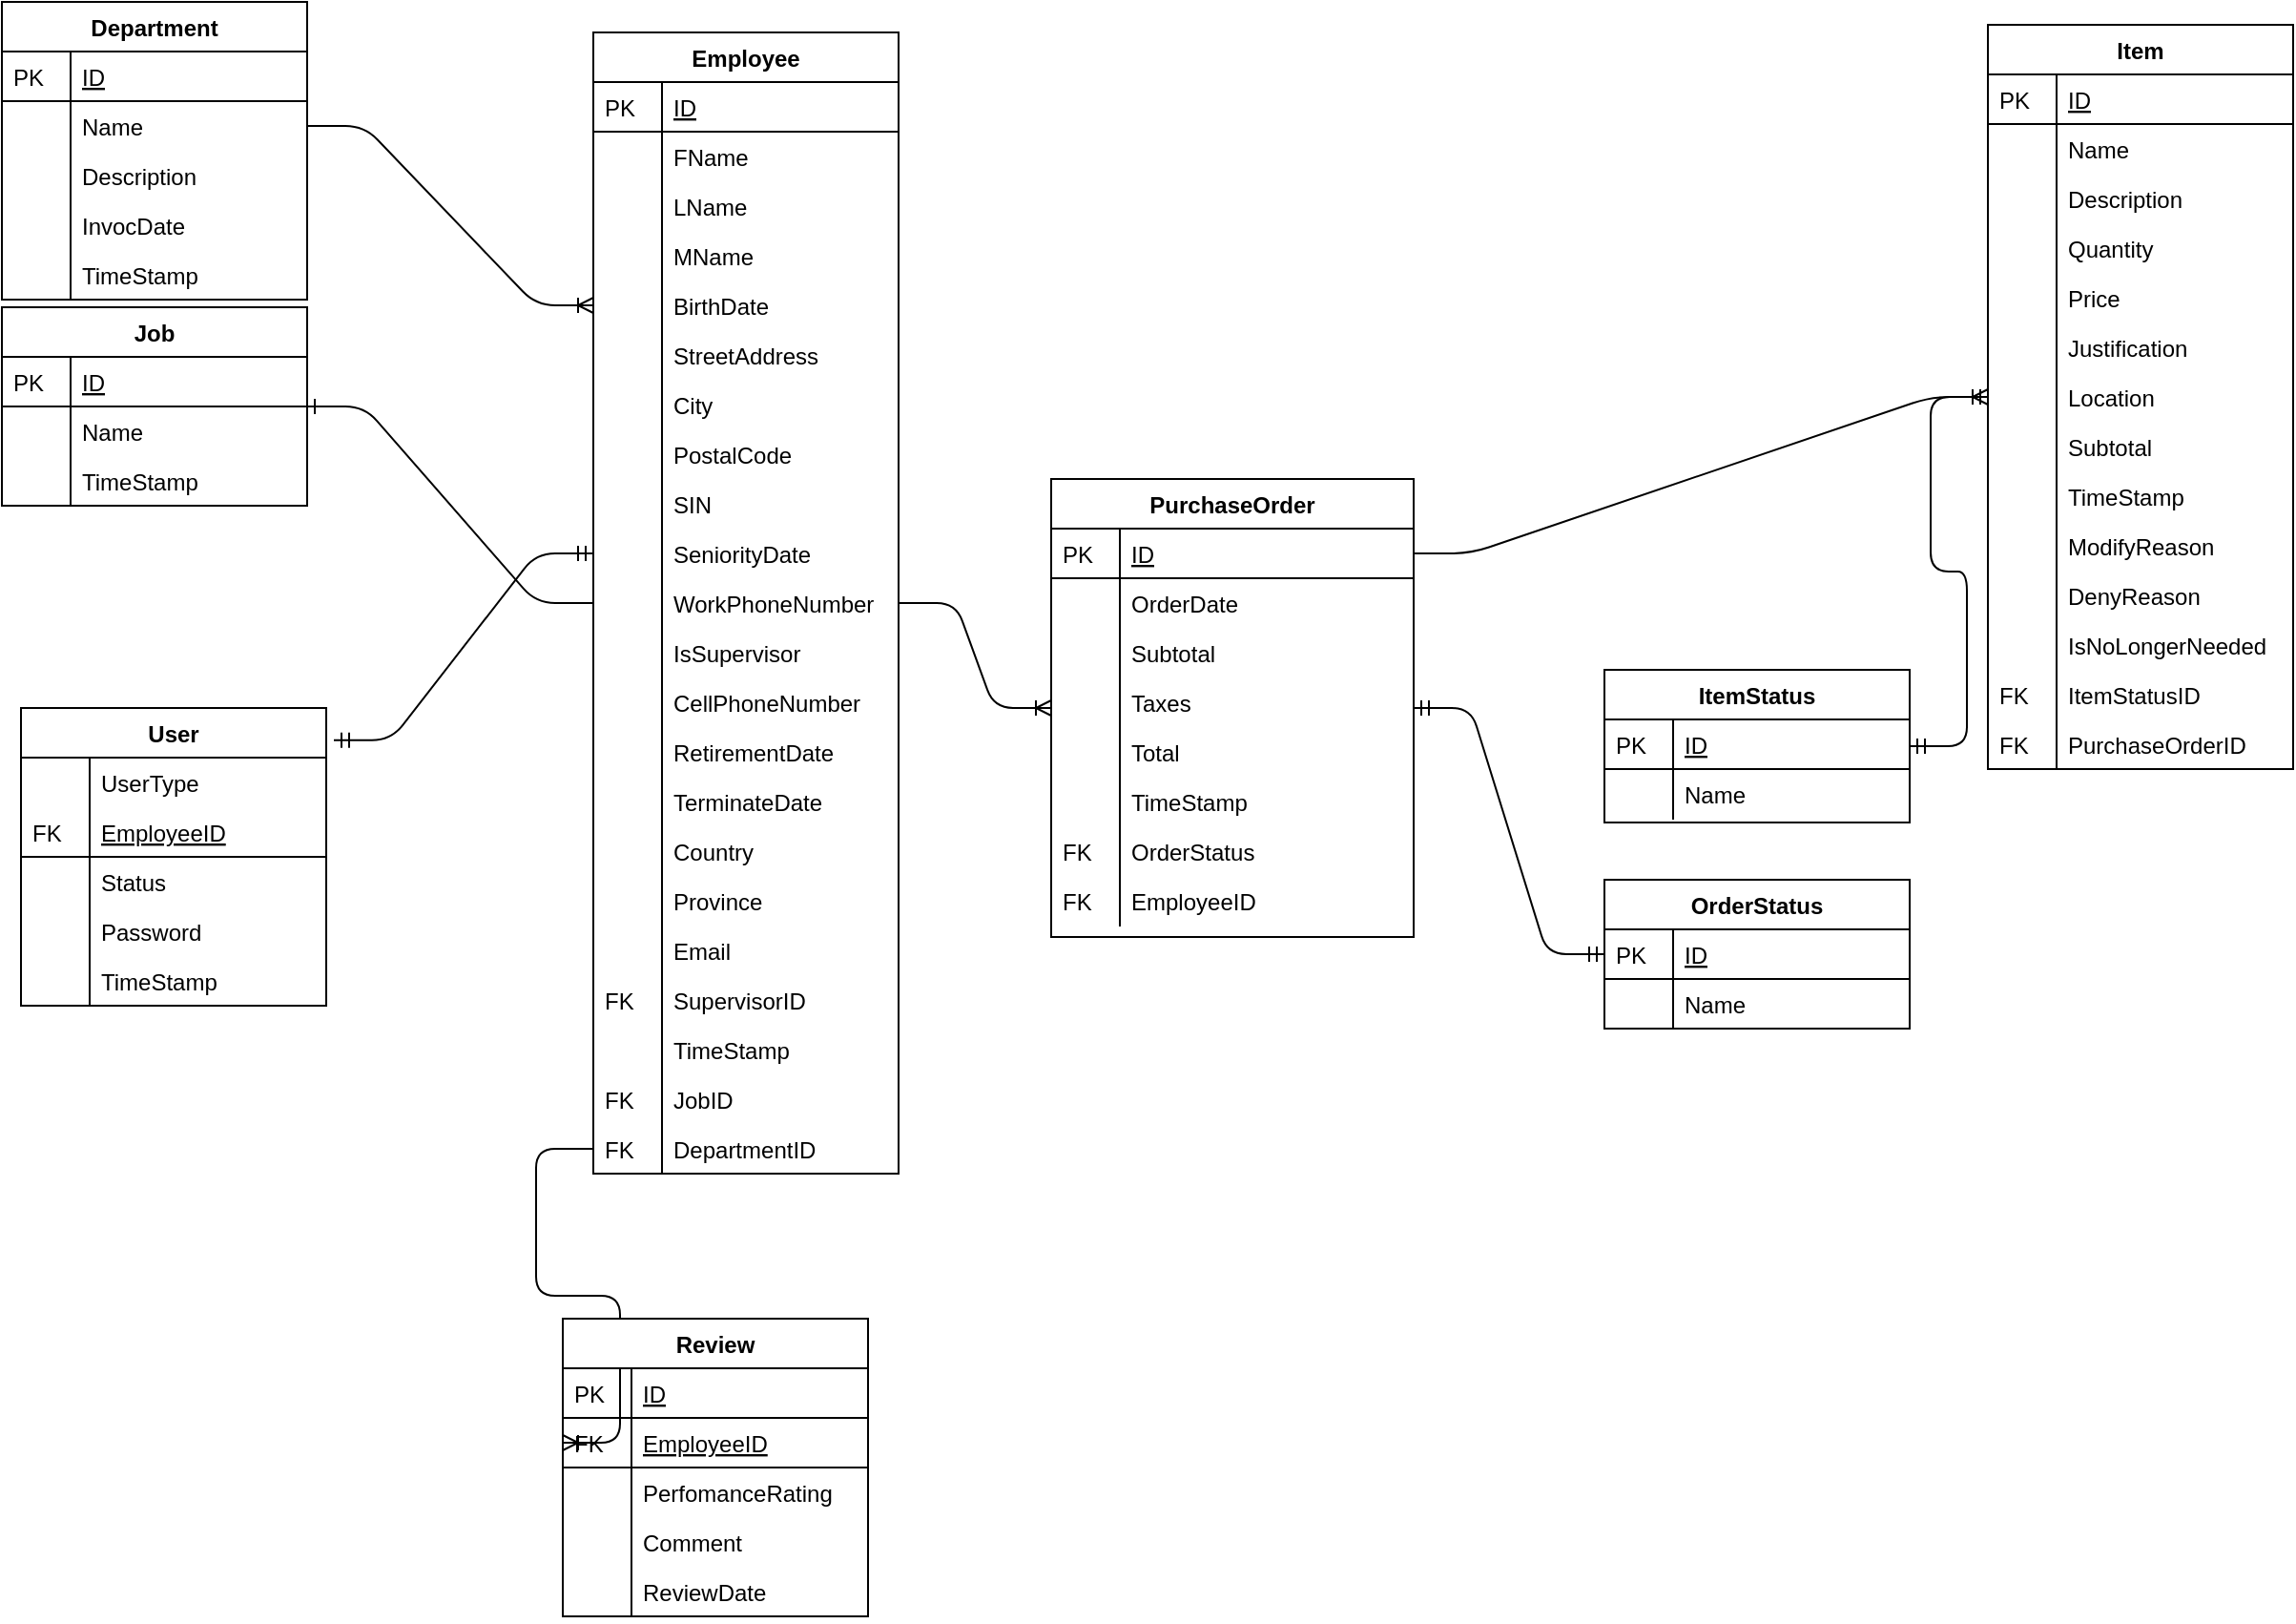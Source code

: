 <mxfile version="13.1.0" type="device"><diagram id="C5RBs43oDa-KdzZeNtuy" name="Page-1"><mxGraphModel dx="1209" dy="759" grid="1" gridSize="10" guides="1" tooltips="1" connect="1" arrows="1" fold="1" page="1" pageScale="1" pageWidth="827" pageHeight="1169" math="0" shadow="0"><root><mxCell id="WIyWlLk6GJQsqaUBKTNV-0"/><mxCell id="WIyWlLk6GJQsqaUBKTNV-1" parent="WIyWlLk6GJQsqaUBKTNV-0"/><mxCell id="Gl-trujTlCYPWBUD3qD5-70" value="ItemStatus" style="swimlane;fontStyle=1;childLayout=stackLayout;horizontal=1;startSize=26;horizontalStack=0;resizeParent=1;resizeLast=0;collapsible=1;marginBottom=0;rounded=0;shadow=0;strokeWidth=1;" parent="WIyWlLk6GJQsqaUBKTNV-1" vertex="1"><mxGeometry x="880" y="350" width="160" height="80" as="geometry"><mxRectangle x="20" y="80" width="160" height="26" as="alternateBounds"/></mxGeometry></mxCell><mxCell id="Gl-trujTlCYPWBUD3qD5-71" value="ID" style="shape=partialRectangle;top=0;left=0;right=0;bottom=1;align=left;verticalAlign=top;fillColor=none;spacingLeft=40;spacingRight=4;overflow=hidden;rotatable=0;points=[[0,0.5],[1,0.5]];portConstraint=eastwest;dropTarget=0;rounded=0;shadow=0;strokeWidth=1;fontStyle=4" parent="Gl-trujTlCYPWBUD3qD5-70" vertex="1"><mxGeometry y="26" width="160" height="26" as="geometry"/></mxCell><mxCell id="Gl-trujTlCYPWBUD3qD5-72" value="PK" style="shape=partialRectangle;top=0;left=0;bottom=0;fillColor=none;align=left;verticalAlign=top;spacingLeft=4;spacingRight=4;overflow=hidden;rotatable=0;points=[];portConstraint=eastwest;part=1;" parent="Gl-trujTlCYPWBUD3qD5-71" vertex="1" connectable="0"><mxGeometry width="36" height="26" as="geometry"/></mxCell><mxCell id="Gl-trujTlCYPWBUD3qD5-73" value="Name" style="shape=partialRectangle;top=0;left=0;right=0;bottom=0;align=left;verticalAlign=top;fillColor=none;spacingLeft=40;spacingRight=4;overflow=hidden;rotatable=0;points=[[0,0.5],[1,0.5]];portConstraint=eastwest;dropTarget=0;rounded=0;shadow=0;strokeWidth=1;" parent="Gl-trujTlCYPWBUD3qD5-70" vertex="1"><mxGeometry y="52" width="160" height="26" as="geometry"/></mxCell><mxCell id="Gl-trujTlCYPWBUD3qD5-74" value="" style="shape=partialRectangle;top=0;left=0;bottom=0;fillColor=none;align=left;verticalAlign=top;spacingLeft=4;spacingRight=4;overflow=hidden;rotatable=0;points=[];portConstraint=eastwest;part=1;" parent="Gl-trujTlCYPWBUD3qD5-73" vertex="1" connectable="0"><mxGeometry width="36" height="26" as="geometry"/></mxCell><mxCell id="Gl-trujTlCYPWBUD3qD5-75" value="OrderStatus" style="swimlane;fontStyle=1;childLayout=stackLayout;horizontal=1;startSize=26;horizontalStack=0;resizeParent=1;resizeLast=0;collapsible=1;marginBottom=0;rounded=0;shadow=0;strokeWidth=1;" parent="WIyWlLk6GJQsqaUBKTNV-1" vertex="1"><mxGeometry x="880" y="460" width="160" height="78" as="geometry"><mxRectangle x="20" y="80" width="160" height="26" as="alternateBounds"/></mxGeometry></mxCell><mxCell id="Gl-trujTlCYPWBUD3qD5-76" value="ID" style="shape=partialRectangle;top=0;left=0;right=0;bottom=1;align=left;verticalAlign=top;fillColor=none;spacingLeft=40;spacingRight=4;overflow=hidden;rotatable=0;points=[[0,0.5],[1,0.5]];portConstraint=eastwest;dropTarget=0;rounded=0;shadow=0;strokeWidth=1;fontStyle=4" parent="Gl-trujTlCYPWBUD3qD5-75" vertex="1"><mxGeometry y="26" width="160" height="26" as="geometry"/></mxCell><mxCell id="Gl-trujTlCYPWBUD3qD5-77" value="PK" style="shape=partialRectangle;top=0;left=0;bottom=0;fillColor=none;align=left;verticalAlign=top;spacingLeft=4;spacingRight=4;overflow=hidden;rotatable=0;points=[];portConstraint=eastwest;part=1;" parent="Gl-trujTlCYPWBUD3qD5-76" vertex="1" connectable="0"><mxGeometry width="36" height="26" as="geometry"/></mxCell><mxCell id="Gl-trujTlCYPWBUD3qD5-78" value="Name" style="shape=partialRectangle;top=0;left=0;right=0;bottom=0;align=left;verticalAlign=top;fillColor=none;spacingLeft=40;spacingRight=4;overflow=hidden;rotatable=0;points=[[0,0.5],[1,0.5]];portConstraint=eastwest;dropTarget=0;rounded=0;shadow=0;strokeWidth=1;" parent="Gl-trujTlCYPWBUD3qD5-75" vertex="1"><mxGeometry y="52" width="160" height="26" as="geometry"/></mxCell><mxCell id="Gl-trujTlCYPWBUD3qD5-79" value="" style="shape=partialRectangle;top=0;left=0;bottom=0;fillColor=none;align=left;verticalAlign=top;spacingLeft=4;spacingRight=4;overflow=hidden;rotatable=0;points=[];portConstraint=eastwest;part=1;" parent="Gl-trujTlCYPWBUD3qD5-78" vertex="1" connectable="0"><mxGeometry width="36" height="26" as="geometry"/></mxCell><mxCell id="Gl-trujTlCYPWBUD3qD5-93" value="" style="edgeStyle=entityRelationEdgeStyle;fontSize=12;html=1;endArrow=ERone;endFill=1;" parent="WIyWlLk6GJQsqaUBKTNV-1" source="zkfFHV4jXpPFQw0GAbJ--51" target="Gl-trujTlCYPWBUD3qD5-0" edge="1"><mxGeometry width="100" height="100" relative="1" as="geometry"><mxPoint x="170" y="290" as="sourcePoint"/><mxPoint x="270" y="190" as="targetPoint"/></mxGeometry></mxCell><mxCell id="Gl-trujTlCYPWBUD3qD5-94" value="" style="edgeStyle=entityRelationEdgeStyle;fontSize=12;html=1;endArrow=ERoneToMany;entryX=0;entryY=0.5;entryDx=0;entryDy=0;" parent="WIyWlLk6GJQsqaUBKTNV-1" source="Gl-trujTlCYPWBUD3qD5-8" target="Gl-trujTlCYPWBUD3qD5-25" edge="1"><mxGeometry width="100" height="100" relative="1" as="geometry"><mxPoint x="200" y="177" as="sourcePoint"/><mxPoint x="341.421" y="77" as="targetPoint"/></mxGeometry></mxCell><mxCell id="Gl-trujTlCYPWBUD3qD5-95" value="" style="edgeStyle=entityRelationEdgeStyle;fontSize=12;html=1;endArrow=ERmandOne;startArrow=ERmandOne;" parent="WIyWlLk6GJQsqaUBKTNV-1" source="Gl-trujTlCYPWBUD3qD5-10" target="Gl-trujTlCYPWBUD3qD5-75" edge="1"><mxGeometry width="100" height="100" relative="1" as="geometry"><mxPoint x="680" y="370" as="sourcePoint"/><mxPoint x="780" y="270" as="targetPoint"/></mxGeometry></mxCell><mxCell id="Gl-trujTlCYPWBUD3qD5-96" value="" style="edgeStyle=entityRelationEdgeStyle;fontSize=12;html=1;endArrow=ERmandOne;startArrow=ERmandOne;" parent="WIyWlLk6GJQsqaUBKTNV-1" source="Gl-trujTlCYPWBUD3qD5-15" target="Gl-trujTlCYPWBUD3qD5-70" edge="1"><mxGeometry width="100" height="100" relative="1" as="geometry"><mxPoint x="740" y="180" as="sourcePoint"/><mxPoint x="840" y="274" as="targetPoint"/></mxGeometry></mxCell><mxCell id="Gl-trujTlCYPWBUD3qD5-97" value="" style="edgeStyle=entityRelationEdgeStyle;fontSize=12;html=1;endArrow=ERoneToMany;exitX=1;exitY=0.5;exitDx=0;exitDy=0;" parent="WIyWlLk6GJQsqaUBKTNV-1" source="Gl-trujTlCYPWBUD3qD5-11" target="Gl-trujTlCYPWBUD3qD5-15" edge="1"><mxGeometry width="100" height="100" relative="1" as="geometry"><mxPoint x="680" y="370" as="sourcePoint"/><mxPoint x="780" y="270" as="targetPoint"/></mxGeometry></mxCell><mxCell id="Gl-trujTlCYPWBUD3qD5-10" value="PurchaseOrder" style="swimlane;fontStyle=1;childLayout=stackLayout;horizontal=1;startSize=26;horizontalStack=0;resizeParent=1;resizeLast=0;collapsible=1;marginBottom=0;rounded=0;shadow=0;strokeWidth=1;" parent="WIyWlLk6GJQsqaUBKTNV-1" vertex="1"><mxGeometry x="590" y="250" width="190" height="240" as="geometry"><mxRectangle x="20" y="80" width="160" height="26" as="alternateBounds"/></mxGeometry></mxCell><mxCell id="Gl-trujTlCYPWBUD3qD5-11" value="ID" style="shape=partialRectangle;top=0;left=0;right=0;bottom=1;align=left;verticalAlign=top;fillColor=none;spacingLeft=40;spacingRight=4;overflow=hidden;rotatable=0;points=[[0,0.5],[1,0.5]];portConstraint=eastwest;dropTarget=0;rounded=0;shadow=0;strokeWidth=1;fontStyle=4" parent="Gl-trujTlCYPWBUD3qD5-10" vertex="1"><mxGeometry y="26" width="190" height="26" as="geometry"/></mxCell><mxCell id="Gl-trujTlCYPWBUD3qD5-12" value="PK" style="shape=partialRectangle;top=0;left=0;bottom=0;fillColor=none;align=left;verticalAlign=top;spacingLeft=4;spacingRight=4;overflow=hidden;rotatable=0;points=[];portConstraint=eastwest;part=1;" parent="Gl-trujTlCYPWBUD3qD5-11" vertex="1" connectable="0"><mxGeometry width="36" height="26" as="geometry"/></mxCell><mxCell id="Gl-trujTlCYPWBUD3qD5-13" value="OrderDate" style="shape=partialRectangle;top=0;left=0;right=0;bottom=0;align=left;verticalAlign=top;fillColor=none;spacingLeft=40;spacingRight=4;overflow=hidden;rotatable=0;points=[[0,0.5],[1,0.5]];portConstraint=eastwest;dropTarget=0;rounded=0;shadow=0;strokeWidth=1;" parent="Gl-trujTlCYPWBUD3qD5-10" vertex="1"><mxGeometry y="52" width="190" height="26" as="geometry"/></mxCell><mxCell id="Gl-trujTlCYPWBUD3qD5-14" value="" style="shape=partialRectangle;top=0;left=0;bottom=0;fillColor=none;align=left;verticalAlign=top;spacingLeft=4;spacingRight=4;overflow=hidden;rotatable=0;points=[];portConstraint=eastwest;part=1;" parent="Gl-trujTlCYPWBUD3qD5-13" vertex="1" connectable="0"><mxGeometry width="36" height="26" as="geometry"/></mxCell><mxCell id="Gl-trujTlCYPWBUD3qD5-84" value="Subtotal" style="shape=partialRectangle;top=0;left=0;right=0;bottom=0;align=left;verticalAlign=top;fillColor=none;spacingLeft=40;spacingRight=4;overflow=hidden;rotatable=0;points=[[0,0.5],[1,0.5]];portConstraint=eastwest;dropTarget=0;rounded=0;shadow=0;strokeWidth=1;" parent="Gl-trujTlCYPWBUD3qD5-10" vertex="1"><mxGeometry y="78" width="190" height="26" as="geometry"/></mxCell><mxCell id="Gl-trujTlCYPWBUD3qD5-85" value="" style="shape=partialRectangle;top=0;left=0;bottom=0;fillColor=none;align=left;verticalAlign=top;spacingLeft=4;spacingRight=4;overflow=hidden;rotatable=0;points=[];portConstraint=eastwest;part=1;" parent="Gl-trujTlCYPWBUD3qD5-84" vertex="1" connectable="0"><mxGeometry width="36" height="26" as="geometry"/></mxCell><mxCell id="Gl-trujTlCYPWBUD3qD5-86" value="Taxes" style="shape=partialRectangle;top=0;left=0;right=0;bottom=0;align=left;verticalAlign=top;fillColor=none;spacingLeft=40;spacingRight=4;overflow=hidden;rotatable=0;points=[[0,0.5],[1,0.5]];portConstraint=eastwest;dropTarget=0;rounded=0;shadow=0;strokeWidth=1;" parent="Gl-trujTlCYPWBUD3qD5-10" vertex="1"><mxGeometry y="104" width="190" height="26" as="geometry"/></mxCell><mxCell id="Gl-trujTlCYPWBUD3qD5-87" value="" style="shape=partialRectangle;top=0;left=0;bottom=0;fillColor=none;align=left;verticalAlign=top;spacingLeft=4;spacingRight=4;overflow=hidden;rotatable=0;points=[];portConstraint=eastwest;part=1;" parent="Gl-trujTlCYPWBUD3qD5-86" vertex="1" connectable="0"><mxGeometry width="36" height="26" as="geometry"/></mxCell><mxCell id="Gl-trujTlCYPWBUD3qD5-88" value="Total" style="shape=partialRectangle;top=0;left=0;right=0;bottom=0;align=left;verticalAlign=top;fillColor=none;spacingLeft=40;spacingRight=4;overflow=hidden;rotatable=0;points=[[0,0.5],[1,0.5]];portConstraint=eastwest;dropTarget=0;rounded=0;shadow=0;strokeWidth=1;" parent="Gl-trujTlCYPWBUD3qD5-10" vertex="1"><mxGeometry y="130" width="190" height="26" as="geometry"/></mxCell><mxCell id="Gl-trujTlCYPWBUD3qD5-89" value="" style="shape=partialRectangle;top=0;left=0;bottom=0;fillColor=none;align=left;verticalAlign=top;spacingLeft=4;spacingRight=4;overflow=hidden;rotatable=0;points=[];portConstraint=eastwest;part=1;" parent="Gl-trujTlCYPWBUD3qD5-88" vertex="1" connectable="0"><mxGeometry width="36" height="26" as="geometry"/></mxCell><mxCell id="E5X8WwoaXB253tPV0UPE-10" value="TimeStamp" style="shape=partialRectangle;top=0;left=0;right=0;bottom=0;align=left;verticalAlign=top;fillColor=none;spacingLeft=40;spacingRight=4;overflow=hidden;rotatable=0;points=[[0,0.5],[1,0.5]];portConstraint=eastwest;dropTarget=0;rounded=0;shadow=0;strokeWidth=1;" parent="Gl-trujTlCYPWBUD3qD5-10" vertex="1"><mxGeometry y="156" width="190" height="26" as="geometry"/></mxCell><mxCell id="E5X8WwoaXB253tPV0UPE-11" value="" style="shape=partialRectangle;top=0;left=0;bottom=0;fillColor=none;align=left;verticalAlign=top;spacingLeft=4;spacingRight=4;overflow=hidden;rotatable=0;points=[];portConstraint=eastwest;part=1;" parent="E5X8WwoaXB253tPV0UPE-10" vertex="1" connectable="0"><mxGeometry width="36" height="26" as="geometry"/></mxCell><mxCell id="Gl-trujTlCYPWBUD3qD5-82" value="OrderStatus" style="shape=partialRectangle;top=0;left=0;right=0;bottom=0;align=left;verticalAlign=top;fillColor=none;spacingLeft=40;spacingRight=4;overflow=hidden;rotatable=0;points=[[0,0.5],[1,0.5]];portConstraint=eastwest;dropTarget=0;rounded=0;shadow=0;strokeWidth=1;" parent="Gl-trujTlCYPWBUD3qD5-10" vertex="1"><mxGeometry y="182" width="190" height="26" as="geometry"/></mxCell><mxCell id="Gl-trujTlCYPWBUD3qD5-83" value="FK" style="shape=partialRectangle;top=0;left=0;bottom=0;fillColor=none;align=left;verticalAlign=top;spacingLeft=4;spacingRight=4;overflow=hidden;rotatable=0;points=[];portConstraint=eastwest;part=1;" parent="Gl-trujTlCYPWBUD3qD5-82" vertex="1" connectable="0"><mxGeometry width="36" height="26" as="geometry"/></mxCell><mxCell id="E5X8WwoaXB253tPV0UPE-19" value="EmployeeID" style="shape=partialRectangle;top=0;left=0;right=0;bottom=0;align=left;verticalAlign=top;fillColor=none;spacingLeft=40;spacingRight=4;overflow=hidden;rotatable=0;points=[[0,0.5],[1,0.5]];portConstraint=eastwest;dropTarget=0;rounded=0;shadow=0;strokeWidth=1;" parent="Gl-trujTlCYPWBUD3qD5-10" vertex="1"><mxGeometry y="208" width="190" height="26" as="geometry"/></mxCell><mxCell id="E5X8WwoaXB253tPV0UPE-20" value="FK" style="shape=partialRectangle;top=0;left=0;bottom=0;fillColor=none;align=left;verticalAlign=top;spacingLeft=4;spacingRight=4;overflow=hidden;rotatable=0;points=[];portConstraint=eastwest;part=1;" parent="E5X8WwoaXB253tPV0UPE-19" vertex="1" connectable="0"><mxGeometry width="36" height="26" as="geometry"/></mxCell><mxCell id="Gl-trujTlCYPWBUD3qD5-100" value="User" style="swimlane;fontStyle=1;childLayout=stackLayout;horizontal=1;startSize=26;horizontalStack=0;resizeParent=1;resizeLast=0;collapsible=1;marginBottom=0;rounded=0;shadow=0;strokeWidth=1;" parent="WIyWlLk6GJQsqaUBKTNV-1" vertex="1"><mxGeometry x="50" y="370" width="160" height="156" as="geometry"><mxRectangle x="20" y="80" width="160" height="26" as="alternateBounds"/></mxGeometry></mxCell><mxCell id="Gl-trujTlCYPWBUD3qD5-103" value="UserType" style="shape=partialRectangle;top=0;left=0;right=0;bottom=0;align=left;verticalAlign=top;fillColor=none;spacingLeft=40;spacingRight=4;overflow=hidden;rotatable=0;points=[[0,0.5],[1,0.5]];portConstraint=eastwest;dropTarget=0;rounded=0;shadow=0;strokeWidth=1;" parent="Gl-trujTlCYPWBUD3qD5-100" vertex="1"><mxGeometry y="26" width="160" height="26" as="geometry"/></mxCell><mxCell id="Gl-trujTlCYPWBUD3qD5-104" value="" style="shape=partialRectangle;top=0;left=0;bottom=0;fillColor=none;align=left;verticalAlign=top;spacingLeft=4;spacingRight=4;overflow=hidden;rotatable=0;points=[];portConstraint=eastwest;part=1;" parent="Gl-trujTlCYPWBUD3qD5-103" vertex="1" connectable="0"><mxGeometry width="36" height="26" as="geometry"/></mxCell><mxCell id="Gl-trujTlCYPWBUD3qD5-101" value="EmployeeID" style="shape=partialRectangle;top=0;left=0;right=0;bottom=1;align=left;verticalAlign=top;fillColor=none;spacingLeft=40;spacingRight=4;overflow=hidden;rotatable=0;points=[[0,0.5],[1,0.5]];portConstraint=eastwest;dropTarget=0;rounded=0;shadow=0;strokeWidth=1;fontStyle=4" parent="Gl-trujTlCYPWBUD3qD5-100" vertex="1"><mxGeometry y="52" width="160" height="26" as="geometry"/></mxCell><mxCell id="Gl-trujTlCYPWBUD3qD5-102" value="FK" style="shape=partialRectangle;top=0;left=0;bottom=0;fillColor=none;align=left;verticalAlign=top;spacingLeft=4;spacingRight=4;overflow=hidden;rotatable=0;points=[];portConstraint=eastwest;part=1;" parent="Gl-trujTlCYPWBUD3qD5-101" vertex="1" connectable="0"><mxGeometry width="36" height="26" as="geometry"/></mxCell><mxCell id="Gl-trujTlCYPWBUD3qD5-105" value="Status" style="shape=partialRectangle;top=0;left=0;right=0;bottom=0;align=left;verticalAlign=top;fillColor=none;spacingLeft=40;spacingRight=4;overflow=hidden;rotatable=0;points=[[0,0.5],[1,0.5]];portConstraint=eastwest;dropTarget=0;rounded=0;shadow=0;strokeWidth=1;" parent="Gl-trujTlCYPWBUD3qD5-100" vertex="1"><mxGeometry y="78" width="160" height="26" as="geometry"/></mxCell><mxCell id="Gl-trujTlCYPWBUD3qD5-106" value="" style="shape=partialRectangle;top=0;left=0;bottom=0;fillColor=none;align=left;verticalAlign=top;spacingLeft=4;spacingRight=4;overflow=hidden;rotatable=0;points=[];portConstraint=eastwest;part=1;" parent="Gl-trujTlCYPWBUD3qD5-105" vertex="1" connectable="0"><mxGeometry width="36" height="26" as="geometry"/></mxCell><mxCell id="Gl-trujTlCYPWBUD3qD5-107" value="Password" style="shape=partialRectangle;top=0;left=0;right=0;bottom=0;align=left;verticalAlign=top;fillColor=none;spacingLeft=40;spacingRight=4;overflow=hidden;rotatable=0;points=[[0,0.5],[1,0.5]];portConstraint=eastwest;dropTarget=0;rounded=0;shadow=0;strokeWidth=1;" parent="Gl-trujTlCYPWBUD3qD5-100" vertex="1"><mxGeometry y="104" width="160" height="26" as="geometry"/></mxCell><mxCell id="Gl-trujTlCYPWBUD3qD5-108" value="" style="shape=partialRectangle;top=0;left=0;bottom=0;fillColor=none;align=left;verticalAlign=top;spacingLeft=4;spacingRight=4;overflow=hidden;rotatable=0;points=[];portConstraint=eastwest;part=1;" parent="Gl-trujTlCYPWBUD3qD5-107" vertex="1" connectable="0"><mxGeometry width="36" height="26" as="geometry"/></mxCell><mxCell id="E5X8WwoaXB253tPV0UPE-4" value="TimeStamp" style="shape=partialRectangle;top=0;left=0;right=0;bottom=0;align=left;verticalAlign=top;fillColor=none;spacingLeft=40;spacingRight=4;overflow=hidden;rotatable=0;points=[[0,0.5],[1,0.5]];portConstraint=eastwest;dropTarget=0;rounded=0;shadow=0;strokeWidth=1;" parent="Gl-trujTlCYPWBUD3qD5-100" vertex="1"><mxGeometry y="130" width="160" height="26" as="geometry"/></mxCell><mxCell id="E5X8WwoaXB253tPV0UPE-5" value="" style="shape=partialRectangle;top=0;left=0;bottom=0;fillColor=none;align=left;verticalAlign=top;spacingLeft=4;spacingRight=4;overflow=hidden;rotatable=0;points=[];portConstraint=eastwest;part=1;" parent="E5X8WwoaXB253tPV0UPE-4" vertex="1" connectable="0"><mxGeometry width="36" height="26" as="geometry"/></mxCell><mxCell id="Gl-trujTlCYPWBUD3qD5-119" value="" style="edgeStyle=entityRelationEdgeStyle;fontSize=12;html=1;endArrow=ERmandOne;startArrow=ERmandOne;exitX=1.025;exitY=0.108;exitDx=0;exitDy=0;entryX=0;entryY=0.5;entryDx=0;entryDy=0;exitPerimeter=0;" parent="WIyWlLk6GJQsqaUBKTNV-1" source="Gl-trujTlCYPWBUD3qD5-100" target="Gl-trujTlCYPWBUD3qD5-35" edge="1"><mxGeometry width="100" height="100" relative="1" as="geometry"><mxPoint x="410" y="370" as="sourcePoint"/><mxPoint x="510" y="270" as="targetPoint"/></mxGeometry></mxCell><mxCell id="Gl-trujTlCYPWBUD3qD5-5" value="Department" style="swimlane;fontStyle=1;childLayout=stackLayout;horizontal=1;startSize=26;horizontalStack=0;resizeParent=1;resizeLast=0;collapsible=1;marginBottom=0;rounded=0;shadow=0;strokeWidth=1;" parent="WIyWlLk6GJQsqaUBKTNV-1" vertex="1"><mxGeometry x="40" width="160" height="156" as="geometry"><mxRectangle x="20" y="80" width="160" height="26" as="alternateBounds"/></mxGeometry></mxCell><mxCell id="Gl-trujTlCYPWBUD3qD5-6" value="ID" style="shape=partialRectangle;top=0;left=0;right=0;bottom=1;align=left;verticalAlign=top;fillColor=none;spacingLeft=40;spacingRight=4;overflow=hidden;rotatable=0;points=[[0,0.5],[1,0.5]];portConstraint=eastwest;dropTarget=0;rounded=0;shadow=0;strokeWidth=1;fontStyle=4" parent="Gl-trujTlCYPWBUD3qD5-5" vertex="1"><mxGeometry y="26" width="160" height="26" as="geometry"/></mxCell><mxCell id="Gl-trujTlCYPWBUD3qD5-7" value="PK" style="shape=partialRectangle;top=0;left=0;bottom=0;fillColor=none;align=left;verticalAlign=top;spacingLeft=4;spacingRight=4;overflow=hidden;rotatable=0;points=[];portConstraint=eastwest;part=1;" parent="Gl-trujTlCYPWBUD3qD5-6" vertex="1" connectable="0"><mxGeometry width="36" height="26" as="geometry"/></mxCell><mxCell id="Gl-trujTlCYPWBUD3qD5-8" value="Name" style="shape=partialRectangle;top=0;left=0;right=0;bottom=0;align=left;verticalAlign=top;fillColor=none;spacingLeft=40;spacingRight=4;overflow=hidden;rotatable=0;points=[[0,0.5],[1,0.5]];portConstraint=eastwest;dropTarget=0;rounded=0;shadow=0;strokeWidth=1;" parent="Gl-trujTlCYPWBUD3qD5-5" vertex="1"><mxGeometry y="52" width="160" height="26" as="geometry"/></mxCell><mxCell id="Gl-trujTlCYPWBUD3qD5-9" value="" style="shape=partialRectangle;top=0;left=0;bottom=0;fillColor=none;align=left;verticalAlign=top;spacingLeft=4;spacingRight=4;overflow=hidden;rotatable=0;points=[];portConstraint=eastwest;part=1;" parent="Gl-trujTlCYPWBUD3qD5-8" vertex="1" connectable="0"><mxGeometry width="36" height="26" as="geometry"/></mxCell><mxCell id="Gl-trujTlCYPWBUD3qD5-47" value="Description" style="shape=partialRectangle;top=0;left=0;right=0;bottom=0;align=left;verticalAlign=top;fillColor=none;spacingLeft=40;spacingRight=4;overflow=hidden;rotatable=0;points=[[0,0.5],[1,0.5]];portConstraint=eastwest;dropTarget=0;rounded=0;shadow=0;strokeWidth=1;" parent="Gl-trujTlCYPWBUD3qD5-5" vertex="1"><mxGeometry y="78" width="160" height="26" as="geometry"/></mxCell><mxCell id="Gl-trujTlCYPWBUD3qD5-48" value="" style="shape=partialRectangle;top=0;left=0;bottom=0;fillColor=none;align=left;verticalAlign=top;spacingLeft=4;spacingRight=4;overflow=hidden;rotatable=0;points=[];portConstraint=eastwest;part=1;" parent="Gl-trujTlCYPWBUD3qD5-47" vertex="1" connectable="0"><mxGeometry width="36" height="26" as="geometry"/></mxCell><mxCell id="Gl-trujTlCYPWBUD3qD5-49" value="InvocDate" style="shape=partialRectangle;top=0;left=0;right=0;bottom=0;align=left;verticalAlign=top;fillColor=none;spacingLeft=40;spacingRight=4;overflow=hidden;rotatable=0;points=[[0,0.5],[1,0.5]];portConstraint=eastwest;dropTarget=0;rounded=0;shadow=0;strokeWidth=1;" parent="Gl-trujTlCYPWBUD3qD5-5" vertex="1"><mxGeometry y="104" width="160" height="26" as="geometry"/></mxCell><mxCell id="Gl-trujTlCYPWBUD3qD5-50" value="" style="shape=partialRectangle;top=0;left=0;bottom=0;fillColor=none;align=left;verticalAlign=top;spacingLeft=4;spacingRight=4;overflow=hidden;rotatable=0;points=[];portConstraint=eastwest;part=1;" parent="Gl-trujTlCYPWBUD3qD5-49" vertex="1" connectable="0"><mxGeometry width="36" height="26" as="geometry"/></mxCell><mxCell id="E5X8WwoaXB253tPV0UPE-0" value="TimeStamp" style="shape=partialRectangle;top=0;left=0;right=0;bottom=0;align=left;verticalAlign=top;fillColor=none;spacingLeft=40;spacingRight=4;overflow=hidden;rotatable=0;points=[[0,0.5],[1,0.5]];portConstraint=eastwest;dropTarget=0;rounded=0;shadow=0;strokeWidth=1;" parent="Gl-trujTlCYPWBUD3qD5-5" vertex="1"><mxGeometry y="130" width="160" height="26" as="geometry"/></mxCell><mxCell id="E5X8WwoaXB253tPV0UPE-1" value="" style="shape=partialRectangle;top=0;left=0;bottom=0;fillColor=none;align=left;verticalAlign=top;spacingLeft=4;spacingRight=4;overflow=hidden;rotatable=0;points=[];portConstraint=eastwest;part=1;" parent="E5X8WwoaXB253tPV0UPE-0" vertex="1" connectable="0"><mxGeometry width="36" height="26" as="geometry"/></mxCell><mxCell id="Gl-trujTlCYPWBUD3qD5-0" value="Job" style="swimlane;fontStyle=1;childLayout=stackLayout;horizontal=1;startSize=26;horizontalStack=0;resizeParent=1;resizeLast=0;collapsible=1;marginBottom=0;rounded=0;shadow=0;strokeWidth=1;" parent="WIyWlLk6GJQsqaUBKTNV-1" vertex="1"><mxGeometry x="40" y="160" width="160" height="104" as="geometry"><mxRectangle x="20" y="80" width="160" height="26" as="alternateBounds"/></mxGeometry></mxCell><mxCell id="Gl-trujTlCYPWBUD3qD5-1" value="ID" style="shape=partialRectangle;top=0;left=0;right=0;bottom=1;align=left;verticalAlign=top;fillColor=none;spacingLeft=40;spacingRight=4;overflow=hidden;rotatable=0;points=[[0,0.5],[1,0.5]];portConstraint=eastwest;dropTarget=0;rounded=0;shadow=0;strokeWidth=1;fontStyle=4" parent="Gl-trujTlCYPWBUD3qD5-0" vertex="1"><mxGeometry y="26" width="160" height="26" as="geometry"/></mxCell><mxCell id="Gl-trujTlCYPWBUD3qD5-2" value="PK" style="shape=partialRectangle;top=0;left=0;bottom=0;fillColor=none;align=left;verticalAlign=top;spacingLeft=4;spacingRight=4;overflow=hidden;rotatable=0;points=[];portConstraint=eastwest;part=1;" parent="Gl-trujTlCYPWBUD3qD5-1" vertex="1" connectable="0"><mxGeometry width="36" height="26" as="geometry"/></mxCell><mxCell id="Gl-trujTlCYPWBUD3qD5-3" value="Name" style="shape=partialRectangle;top=0;left=0;right=0;bottom=0;align=left;verticalAlign=top;fillColor=none;spacingLeft=40;spacingRight=4;overflow=hidden;rotatable=0;points=[[0,0.5],[1,0.5]];portConstraint=eastwest;dropTarget=0;rounded=0;shadow=0;strokeWidth=1;" parent="Gl-trujTlCYPWBUD3qD5-0" vertex="1"><mxGeometry y="52" width="160" height="26" as="geometry"/></mxCell><mxCell id="Gl-trujTlCYPWBUD3qD5-4" value="" style="shape=partialRectangle;top=0;left=0;bottom=0;fillColor=none;align=left;verticalAlign=top;spacingLeft=4;spacingRight=4;overflow=hidden;rotatable=0;points=[];portConstraint=eastwest;part=1;" parent="Gl-trujTlCYPWBUD3qD5-3" vertex="1" connectable="0"><mxGeometry width="36" height="26" as="geometry"/></mxCell><mxCell id="E5X8WwoaXB253tPV0UPE-2" value="TimeStamp" style="shape=partialRectangle;top=0;left=0;right=0;bottom=0;align=left;verticalAlign=top;fillColor=none;spacingLeft=40;spacingRight=4;overflow=hidden;rotatable=0;points=[[0,0.5],[1,0.5]];portConstraint=eastwest;dropTarget=0;rounded=0;shadow=0;strokeWidth=1;" parent="Gl-trujTlCYPWBUD3qD5-0" vertex="1"><mxGeometry y="78" width="160" height="26" as="geometry"/></mxCell><mxCell id="E5X8WwoaXB253tPV0UPE-3" value="" style="shape=partialRectangle;top=0;left=0;bottom=0;fillColor=none;align=left;verticalAlign=top;spacingLeft=4;spacingRight=4;overflow=hidden;rotatable=0;points=[];portConstraint=eastwest;part=1;" parent="E5X8WwoaXB253tPV0UPE-2" vertex="1" connectable="0"><mxGeometry width="36" height="26" as="geometry"/></mxCell><mxCell id="E5X8WwoaXB253tPV0UPE-18" value="" style="edgeStyle=entityRelationEdgeStyle;fontSize=12;html=1;endArrow=ERoneToMany;" parent="WIyWlLk6GJQsqaUBKTNV-1" source="zkfFHV4jXpPFQw0GAbJ--51" target="Gl-trujTlCYPWBUD3qD5-10" edge="1"><mxGeometry width="100" height="100" relative="1" as="geometry"><mxPoint x="460" y="450" as="sourcePoint"/><mxPoint x="560" y="350" as="targetPoint"/></mxGeometry></mxCell><mxCell id="HPoZcV2EZ8pIJ9AZ-mpT-17" value="" style="edgeStyle=entityRelationEdgeStyle;fontSize=12;html=1;endArrow=ERoneToMany;entryX=0;entryY=0.5;entryDx=0;entryDy=0;" parent="WIyWlLk6GJQsqaUBKTNV-1" source="Gl-trujTlCYPWBUD3qD5-45" target="HPoZcV2EZ8pIJ9AZ-mpT-15" edge="1"><mxGeometry width="100" height="100" relative="1" as="geometry"><mxPoint x="240" y="490" as="sourcePoint"/><mxPoint x="320" y="573" as="targetPoint"/></mxGeometry></mxCell><mxCell id="zkfFHV4jXpPFQw0GAbJ--51" value="Employee" style="swimlane;fontStyle=1;childLayout=stackLayout;horizontal=1;startSize=26;horizontalStack=0;resizeParent=1;resizeLast=0;collapsible=1;marginBottom=0;rounded=0;shadow=0;strokeWidth=1;" parent="WIyWlLk6GJQsqaUBKTNV-1" vertex="1"><mxGeometry x="350" y="16" width="160" height="598" as="geometry"><mxRectangle x="20" y="80" width="160" height="26" as="alternateBounds"/></mxGeometry></mxCell><mxCell id="zkfFHV4jXpPFQw0GAbJ--52" value="ID" style="shape=partialRectangle;top=0;left=0;right=0;bottom=1;align=left;verticalAlign=top;fillColor=none;spacingLeft=40;spacingRight=4;overflow=hidden;rotatable=0;points=[[0,0.5],[1,0.5]];portConstraint=eastwest;dropTarget=0;rounded=0;shadow=0;strokeWidth=1;fontStyle=4" parent="zkfFHV4jXpPFQw0GAbJ--51" vertex="1"><mxGeometry y="26" width="160" height="26" as="geometry"/></mxCell><mxCell id="zkfFHV4jXpPFQw0GAbJ--53" value="PK" style="shape=partialRectangle;top=0;left=0;bottom=0;fillColor=none;align=left;verticalAlign=top;spacingLeft=4;spacingRight=4;overflow=hidden;rotatable=0;points=[];portConstraint=eastwest;part=1;" parent="zkfFHV4jXpPFQw0GAbJ--52" vertex="1" connectable="0"><mxGeometry width="36" height="26" as="geometry"/></mxCell><mxCell id="zkfFHV4jXpPFQw0GAbJ--54" value="FName" style="shape=partialRectangle;top=0;left=0;right=0;bottom=0;align=left;verticalAlign=top;fillColor=none;spacingLeft=40;spacingRight=4;overflow=hidden;rotatable=0;points=[[0,0.5],[1,0.5]];portConstraint=eastwest;dropTarget=0;rounded=0;shadow=0;strokeWidth=1;" parent="zkfFHV4jXpPFQw0GAbJ--51" vertex="1"><mxGeometry y="52" width="160" height="26" as="geometry"/></mxCell><mxCell id="zkfFHV4jXpPFQw0GAbJ--55" value="" style="shape=partialRectangle;top=0;left=0;bottom=0;fillColor=none;align=left;verticalAlign=top;spacingLeft=4;spacingRight=4;overflow=hidden;rotatable=0;points=[];portConstraint=eastwest;part=1;" parent="zkfFHV4jXpPFQw0GAbJ--54" vertex="1" connectable="0"><mxGeometry width="36" height="26" as="geometry"/></mxCell><mxCell id="Gl-trujTlCYPWBUD3qD5-21" value="LName" style="shape=partialRectangle;top=0;left=0;right=0;bottom=0;align=left;verticalAlign=top;fillColor=none;spacingLeft=40;spacingRight=4;overflow=hidden;rotatable=0;points=[[0,0.5],[1,0.5]];portConstraint=eastwest;dropTarget=0;rounded=0;shadow=0;strokeWidth=1;" parent="zkfFHV4jXpPFQw0GAbJ--51" vertex="1"><mxGeometry y="78" width="160" height="26" as="geometry"/></mxCell><mxCell id="Gl-trujTlCYPWBUD3qD5-22" value="" style="shape=partialRectangle;top=0;left=0;bottom=0;fillColor=none;align=left;verticalAlign=top;spacingLeft=4;spacingRight=4;overflow=hidden;rotatable=0;points=[];portConstraint=eastwest;part=1;" parent="Gl-trujTlCYPWBUD3qD5-21" vertex="1" connectable="0"><mxGeometry width="36" height="26" as="geometry"/></mxCell><mxCell id="Gl-trujTlCYPWBUD3qD5-23" value="MName" style="shape=partialRectangle;top=0;left=0;right=0;bottom=0;align=left;verticalAlign=top;fillColor=none;spacingLeft=40;spacingRight=4;overflow=hidden;rotatable=0;points=[[0,0.5],[1,0.5]];portConstraint=eastwest;dropTarget=0;rounded=0;shadow=0;strokeWidth=1;" parent="zkfFHV4jXpPFQw0GAbJ--51" vertex="1"><mxGeometry y="104" width="160" height="26" as="geometry"/></mxCell><mxCell id="Gl-trujTlCYPWBUD3qD5-24" value="" style="shape=partialRectangle;top=0;left=0;bottom=0;fillColor=none;align=left;verticalAlign=top;spacingLeft=4;spacingRight=4;overflow=hidden;rotatable=0;points=[];portConstraint=eastwest;part=1;" parent="Gl-trujTlCYPWBUD3qD5-23" vertex="1" connectable="0"><mxGeometry width="36" height="26" as="geometry"/></mxCell><mxCell id="Gl-trujTlCYPWBUD3qD5-25" value="BirthDate" style="shape=partialRectangle;top=0;left=0;right=0;bottom=0;align=left;verticalAlign=top;fillColor=none;spacingLeft=40;spacingRight=4;overflow=hidden;rotatable=0;points=[[0,0.5],[1,0.5]];portConstraint=eastwest;dropTarget=0;rounded=0;shadow=0;strokeWidth=1;" parent="zkfFHV4jXpPFQw0GAbJ--51" vertex="1"><mxGeometry y="130" width="160" height="26" as="geometry"/></mxCell><mxCell id="Gl-trujTlCYPWBUD3qD5-26" value="" style="shape=partialRectangle;top=0;left=0;bottom=0;fillColor=none;align=left;verticalAlign=top;spacingLeft=4;spacingRight=4;overflow=hidden;rotatable=0;points=[];portConstraint=eastwest;part=1;" parent="Gl-trujTlCYPWBUD3qD5-25" vertex="1" connectable="0"><mxGeometry width="36" height="26" as="geometry"/></mxCell><mxCell id="Gl-trujTlCYPWBUD3qD5-27" value="StreetAddress" style="shape=partialRectangle;top=0;left=0;right=0;bottom=0;align=left;verticalAlign=top;fillColor=none;spacingLeft=40;spacingRight=4;overflow=hidden;rotatable=0;points=[[0,0.5],[1,0.5]];portConstraint=eastwest;dropTarget=0;rounded=0;shadow=0;strokeWidth=1;" parent="zkfFHV4jXpPFQw0GAbJ--51" vertex="1"><mxGeometry y="156" width="160" height="26" as="geometry"/></mxCell><mxCell id="Gl-trujTlCYPWBUD3qD5-28" value="" style="shape=partialRectangle;top=0;left=0;bottom=0;fillColor=none;align=left;verticalAlign=top;spacingLeft=4;spacingRight=4;overflow=hidden;rotatable=0;points=[];portConstraint=eastwest;part=1;" parent="Gl-trujTlCYPWBUD3qD5-27" vertex="1" connectable="0"><mxGeometry width="36" height="26" as="geometry"/></mxCell><mxCell id="Gl-trujTlCYPWBUD3qD5-29" value="City" style="shape=partialRectangle;top=0;left=0;right=0;bottom=0;align=left;verticalAlign=top;fillColor=none;spacingLeft=40;spacingRight=4;overflow=hidden;rotatable=0;points=[[0,0.5],[1,0.5]];portConstraint=eastwest;dropTarget=0;rounded=0;shadow=0;strokeWidth=1;" parent="zkfFHV4jXpPFQw0GAbJ--51" vertex="1"><mxGeometry y="182" width="160" height="26" as="geometry"/></mxCell><mxCell id="Gl-trujTlCYPWBUD3qD5-30" value="" style="shape=partialRectangle;top=0;left=0;bottom=0;fillColor=none;align=left;verticalAlign=top;spacingLeft=4;spacingRight=4;overflow=hidden;rotatable=0;points=[];portConstraint=eastwest;part=1;" parent="Gl-trujTlCYPWBUD3qD5-29" vertex="1" connectable="0"><mxGeometry width="36" height="26" as="geometry"/></mxCell><mxCell id="Gl-trujTlCYPWBUD3qD5-31" value="PostalCode" style="shape=partialRectangle;top=0;left=0;right=0;bottom=0;align=left;verticalAlign=top;fillColor=none;spacingLeft=40;spacingRight=4;overflow=hidden;rotatable=0;points=[[0,0.5],[1,0.5]];portConstraint=eastwest;dropTarget=0;rounded=0;shadow=0;strokeWidth=1;" parent="zkfFHV4jXpPFQw0GAbJ--51" vertex="1"><mxGeometry y="208" width="160" height="26" as="geometry"/></mxCell><mxCell id="Gl-trujTlCYPWBUD3qD5-32" value="" style="shape=partialRectangle;top=0;left=0;bottom=0;fillColor=none;align=left;verticalAlign=top;spacingLeft=4;spacingRight=4;overflow=hidden;rotatable=0;points=[];portConstraint=eastwest;part=1;" parent="Gl-trujTlCYPWBUD3qD5-31" vertex="1" connectable="0"><mxGeometry width="36" height="26" as="geometry"/></mxCell><mxCell id="Gl-trujTlCYPWBUD3qD5-33" value="SIN" style="shape=partialRectangle;top=0;left=0;right=0;bottom=0;align=left;verticalAlign=top;fillColor=none;spacingLeft=40;spacingRight=4;overflow=hidden;rotatable=0;points=[[0,0.5],[1,0.5]];portConstraint=eastwest;dropTarget=0;rounded=0;shadow=0;strokeWidth=1;" parent="zkfFHV4jXpPFQw0GAbJ--51" vertex="1"><mxGeometry y="234" width="160" height="26" as="geometry"/></mxCell><mxCell id="Gl-trujTlCYPWBUD3qD5-34" value="" style="shape=partialRectangle;top=0;left=0;bottom=0;fillColor=none;align=left;verticalAlign=top;spacingLeft=4;spacingRight=4;overflow=hidden;rotatable=0;points=[];portConstraint=eastwest;part=1;" parent="Gl-trujTlCYPWBUD3qD5-33" vertex="1" connectable="0"><mxGeometry width="36" height="26" as="geometry"/></mxCell><mxCell id="Gl-trujTlCYPWBUD3qD5-35" value="SeniorityDate" style="shape=partialRectangle;top=0;left=0;right=0;bottom=0;align=left;verticalAlign=top;fillColor=none;spacingLeft=40;spacingRight=4;overflow=hidden;rotatable=0;points=[[0,0.5],[1,0.5]];portConstraint=eastwest;dropTarget=0;rounded=0;shadow=0;strokeWidth=1;" parent="zkfFHV4jXpPFQw0GAbJ--51" vertex="1"><mxGeometry y="260" width="160" height="26" as="geometry"/></mxCell><mxCell id="Gl-trujTlCYPWBUD3qD5-36" value="" style="shape=partialRectangle;top=0;left=0;bottom=0;fillColor=none;align=left;verticalAlign=top;spacingLeft=4;spacingRight=4;overflow=hidden;rotatable=0;points=[];portConstraint=eastwest;part=1;" parent="Gl-trujTlCYPWBUD3qD5-35" vertex="1" connectable="0"><mxGeometry width="36" height="26" as="geometry"/></mxCell><mxCell id="Gl-trujTlCYPWBUD3qD5-37" value="WorkPhoneNumber" style="shape=partialRectangle;top=0;left=0;right=0;bottom=0;align=left;verticalAlign=top;fillColor=none;spacingLeft=40;spacingRight=4;overflow=hidden;rotatable=0;points=[[0,0.5],[1,0.5]];portConstraint=eastwest;dropTarget=0;rounded=0;shadow=0;strokeWidth=1;" parent="zkfFHV4jXpPFQw0GAbJ--51" vertex="1"><mxGeometry y="286" width="160" height="26" as="geometry"/></mxCell><mxCell id="Gl-trujTlCYPWBUD3qD5-38" value="" style="shape=partialRectangle;top=0;left=0;bottom=0;fillColor=none;align=left;verticalAlign=top;spacingLeft=4;spacingRight=4;overflow=hidden;rotatable=0;points=[];portConstraint=eastwest;part=1;" parent="Gl-trujTlCYPWBUD3qD5-37" vertex="1" connectable="0"><mxGeometry width="36" height="26" as="geometry"/></mxCell><mxCell id="HPoZcV2EZ8pIJ9AZ-mpT-2" value="IsSupervisor" style="shape=partialRectangle;top=0;left=0;right=0;bottom=0;align=left;verticalAlign=top;fillColor=none;spacingLeft=40;spacingRight=4;overflow=hidden;rotatable=0;points=[[0,0.5],[1,0.5]];portConstraint=eastwest;dropTarget=0;rounded=0;shadow=0;strokeWidth=1;" parent="zkfFHV4jXpPFQw0GAbJ--51" vertex="1"><mxGeometry y="312" width="160" height="26" as="geometry"/></mxCell><mxCell id="HPoZcV2EZ8pIJ9AZ-mpT-3" value="" style="shape=partialRectangle;top=0;left=0;bottom=0;fillColor=none;align=left;verticalAlign=top;spacingLeft=4;spacingRight=4;overflow=hidden;rotatable=0;points=[];portConstraint=eastwest;part=1;" parent="HPoZcV2EZ8pIJ9AZ-mpT-2" vertex="1" connectable="0"><mxGeometry width="36" height="26" as="geometry"/></mxCell><mxCell id="Gl-trujTlCYPWBUD3qD5-39" value="CellPhoneNumber" style="shape=partialRectangle;top=0;left=0;right=0;bottom=0;align=left;verticalAlign=top;fillColor=none;spacingLeft=40;spacingRight=4;overflow=hidden;rotatable=0;points=[[0,0.5],[1,0.5]];portConstraint=eastwest;dropTarget=0;rounded=0;shadow=0;strokeWidth=1;" parent="zkfFHV4jXpPFQw0GAbJ--51" vertex="1"><mxGeometry y="338" width="160" height="26" as="geometry"/></mxCell><mxCell id="Gl-trujTlCYPWBUD3qD5-40" value="" style="shape=partialRectangle;top=0;left=0;bottom=0;fillColor=none;align=left;verticalAlign=top;spacingLeft=4;spacingRight=4;overflow=hidden;rotatable=0;points=[];portConstraint=eastwest;part=1;" parent="Gl-trujTlCYPWBUD3qD5-39" vertex="1" connectable="0"><mxGeometry width="36" height="26" as="geometry"/></mxCell><mxCell id="HPoZcV2EZ8pIJ9AZ-mpT-18" value="RetirementDate&#10;" style="shape=partialRectangle;top=0;left=0;right=0;bottom=0;align=left;verticalAlign=top;fillColor=none;spacingLeft=40;spacingRight=4;overflow=hidden;rotatable=0;points=[[0,0.5],[1,0.5]];portConstraint=eastwest;dropTarget=0;rounded=0;shadow=0;strokeWidth=1;" parent="zkfFHV4jXpPFQw0GAbJ--51" vertex="1"><mxGeometry y="364" width="160" height="26" as="geometry"/></mxCell><mxCell id="HPoZcV2EZ8pIJ9AZ-mpT-19" value="" style="shape=partialRectangle;top=0;left=0;bottom=0;fillColor=none;align=left;verticalAlign=top;spacingLeft=4;spacingRight=4;overflow=hidden;rotatable=0;points=[];portConstraint=eastwest;part=1;" parent="HPoZcV2EZ8pIJ9AZ-mpT-18" vertex="1" connectable="0"><mxGeometry width="36" height="26" as="geometry"/></mxCell><mxCell id="HPoZcV2EZ8pIJ9AZ-mpT-20" value="TerminateDate&#10;" style="shape=partialRectangle;top=0;left=0;right=0;bottom=0;align=left;verticalAlign=top;fillColor=none;spacingLeft=40;spacingRight=4;overflow=hidden;rotatable=0;points=[[0,0.5],[1,0.5]];portConstraint=eastwest;dropTarget=0;rounded=0;shadow=0;strokeWidth=1;" parent="zkfFHV4jXpPFQw0GAbJ--51" vertex="1"><mxGeometry y="390" width="160" height="26" as="geometry"/></mxCell><mxCell id="HPoZcV2EZ8pIJ9AZ-mpT-21" value="" style="shape=partialRectangle;top=0;left=0;bottom=0;fillColor=none;align=left;verticalAlign=top;spacingLeft=4;spacingRight=4;overflow=hidden;rotatable=0;points=[];portConstraint=eastwest;part=1;" parent="HPoZcV2EZ8pIJ9AZ-mpT-20" vertex="1" connectable="0"><mxGeometry width="36" height="26" as="geometry"/></mxCell><mxCell id="HPoZcV2EZ8pIJ9AZ-mpT-22" value="Country" style="shape=partialRectangle;top=0;left=0;right=0;bottom=0;align=left;verticalAlign=top;fillColor=none;spacingLeft=40;spacingRight=4;overflow=hidden;rotatable=0;points=[[0,0.5],[1,0.5]];portConstraint=eastwest;dropTarget=0;rounded=0;shadow=0;strokeWidth=1;" parent="zkfFHV4jXpPFQw0GAbJ--51" vertex="1"><mxGeometry y="416" width="160" height="26" as="geometry"/></mxCell><mxCell id="HPoZcV2EZ8pIJ9AZ-mpT-23" value="" style="shape=partialRectangle;top=0;left=0;bottom=0;fillColor=none;align=left;verticalAlign=top;spacingLeft=4;spacingRight=4;overflow=hidden;rotatable=0;points=[];portConstraint=eastwest;part=1;" parent="HPoZcV2EZ8pIJ9AZ-mpT-22" vertex="1" connectable="0"><mxGeometry width="36" height="26" as="geometry"/></mxCell><mxCell id="HPoZcV2EZ8pIJ9AZ-mpT-24" value="Province" style="shape=partialRectangle;top=0;left=0;right=0;bottom=0;align=left;verticalAlign=top;fillColor=none;spacingLeft=40;spacingRight=4;overflow=hidden;rotatable=0;points=[[0,0.5],[1,0.5]];portConstraint=eastwest;dropTarget=0;rounded=0;shadow=0;strokeWidth=1;" parent="zkfFHV4jXpPFQw0GAbJ--51" vertex="1"><mxGeometry y="442" width="160" height="26" as="geometry"/></mxCell><mxCell id="HPoZcV2EZ8pIJ9AZ-mpT-25" value="" style="shape=partialRectangle;top=0;left=0;bottom=0;fillColor=none;align=left;verticalAlign=top;spacingLeft=4;spacingRight=4;overflow=hidden;rotatable=0;points=[];portConstraint=eastwest;part=1;" parent="HPoZcV2EZ8pIJ9AZ-mpT-24" vertex="1" connectable="0"><mxGeometry width="36" height="26" as="geometry"/></mxCell><mxCell id="Gl-trujTlCYPWBUD3qD5-43" value="Email" style="shape=partialRectangle;top=0;left=0;right=0;bottom=0;align=left;verticalAlign=top;fillColor=none;spacingLeft=40;spacingRight=4;overflow=hidden;rotatable=0;points=[[0,0.5],[1,0.5]];portConstraint=eastwest;dropTarget=0;rounded=0;shadow=0;strokeWidth=1;" parent="zkfFHV4jXpPFQw0GAbJ--51" vertex="1"><mxGeometry y="468" width="160" height="26" as="geometry"/></mxCell><mxCell id="Gl-trujTlCYPWBUD3qD5-44" value="" style="shape=partialRectangle;top=0;left=0;bottom=0;fillColor=none;align=left;verticalAlign=top;spacingLeft=4;spacingRight=4;overflow=hidden;rotatable=0;points=[];portConstraint=eastwest;part=1;" parent="Gl-trujTlCYPWBUD3qD5-43" vertex="1" connectable="0"><mxGeometry width="36" height="26" as="geometry"/></mxCell><mxCell id="HPoZcV2EZ8pIJ9AZ-mpT-0" value="SupervisorID" style="shape=partialRectangle;top=0;left=0;right=0;bottom=0;align=left;verticalAlign=top;fillColor=none;spacingLeft=40;spacingRight=4;overflow=hidden;rotatable=0;points=[[0,0.5],[1,0.5]];portConstraint=eastwest;dropTarget=0;rounded=0;shadow=0;strokeWidth=1;" parent="zkfFHV4jXpPFQw0GAbJ--51" vertex="1"><mxGeometry y="494" width="160" height="26" as="geometry"/></mxCell><mxCell id="HPoZcV2EZ8pIJ9AZ-mpT-1" value="FK" style="shape=partialRectangle;top=0;left=0;bottom=0;fillColor=none;align=left;verticalAlign=top;spacingLeft=4;spacingRight=4;overflow=hidden;rotatable=0;points=[];portConstraint=eastwest;part=1;" parent="HPoZcV2EZ8pIJ9AZ-mpT-0" vertex="1" connectable="0"><mxGeometry width="36" height="26" as="geometry"/></mxCell><mxCell id="E5X8WwoaXB253tPV0UPE-8" value="TimeStamp" style="shape=partialRectangle;top=0;left=0;right=0;bottom=0;align=left;verticalAlign=top;fillColor=none;spacingLeft=40;spacingRight=4;overflow=hidden;rotatable=0;points=[[0,0.5],[1,0.5]];portConstraint=eastwest;dropTarget=0;rounded=0;shadow=0;strokeWidth=1;" parent="zkfFHV4jXpPFQw0GAbJ--51" vertex="1"><mxGeometry y="520" width="160" height="26" as="geometry"/></mxCell><mxCell id="E5X8WwoaXB253tPV0UPE-9" value="" style="shape=partialRectangle;top=0;left=0;bottom=0;fillColor=none;align=left;verticalAlign=top;spacingLeft=4;spacingRight=4;overflow=hidden;rotatable=0;points=[];portConstraint=eastwest;part=1;" parent="E5X8WwoaXB253tPV0UPE-8" vertex="1" connectable="0"><mxGeometry width="36" height="26" as="geometry"/></mxCell><mxCell id="Gl-trujTlCYPWBUD3qD5-41" value="JobID" style="shape=partialRectangle;top=0;left=0;right=0;bottom=0;align=left;verticalAlign=top;fillColor=none;spacingLeft=40;spacingRight=4;overflow=hidden;rotatable=0;points=[[0,0.5],[1,0.5]];portConstraint=eastwest;dropTarget=0;rounded=0;shadow=0;strokeWidth=1;" parent="zkfFHV4jXpPFQw0GAbJ--51" vertex="1"><mxGeometry y="546" width="160" height="26" as="geometry"/></mxCell><mxCell id="Gl-trujTlCYPWBUD3qD5-42" value="FK" style="shape=partialRectangle;top=0;left=0;bottom=0;fillColor=none;align=left;verticalAlign=top;spacingLeft=4;spacingRight=4;overflow=hidden;rotatable=0;points=[];portConstraint=eastwest;part=1;" parent="Gl-trujTlCYPWBUD3qD5-41" vertex="1" connectable="0"><mxGeometry width="36" height="26" as="geometry"/></mxCell><mxCell id="Gl-trujTlCYPWBUD3qD5-45" value="DepartmentID" style="shape=partialRectangle;top=0;left=0;right=0;bottom=0;align=left;verticalAlign=top;fillColor=none;spacingLeft=40;spacingRight=4;overflow=hidden;rotatable=0;points=[[0,0.5],[1,0.5]];portConstraint=eastwest;dropTarget=0;rounded=0;shadow=0;strokeWidth=1;" parent="zkfFHV4jXpPFQw0GAbJ--51" vertex="1"><mxGeometry y="572" width="160" height="26" as="geometry"/></mxCell><mxCell id="Gl-trujTlCYPWBUD3qD5-46" value="FK" style="shape=partialRectangle;top=0;left=0;bottom=0;fillColor=none;align=left;verticalAlign=top;spacingLeft=4;spacingRight=4;overflow=hidden;rotatable=0;points=[];portConstraint=eastwest;part=1;" parent="Gl-trujTlCYPWBUD3qD5-45" vertex="1" connectable="0"><mxGeometry width="36" height="26" as="geometry"/></mxCell><mxCell id="Gl-trujTlCYPWBUD3qD5-15" value="Item" style="swimlane;fontStyle=1;childLayout=stackLayout;horizontal=1;startSize=26;horizontalStack=0;resizeParent=1;resizeLast=0;collapsible=1;marginBottom=0;rounded=0;shadow=0;strokeWidth=1;" parent="WIyWlLk6GJQsqaUBKTNV-1" vertex="1"><mxGeometry x="1081" y="12" width="160" height="390" as="geometry"><mxRectangle x="20" y="80" width="160" height="26" as="alternateBounds"/></mxGeometry></mxCell><mxCell id="Gl-trujTlCYPWBUD3qD5-16" value="ID" style="shape=partialRectangle;top=0;left=0;right=0;bottom=1;align=left;verticalAlign=top;fillColor=none;spacingLeft=40;spacingRight=4;overflow=hidden;rotatable=0;points=[[0,0.5],[1,0.5]];portConstraint=eastwest;dropTarget=0;rounded=0;shadow=0;strokeWidth=1;fontStyle=4" parent="Gl-trujTlCYPWBUD3qD5-15" vertex="1"><mxGeometry y="26" width="160" height="26" as="geometry"/></mxCell><mxCell id="Gl-trujTlCYPWBUD3qD5-17" value="PK" style="shape=partialRectangle;top=0;left=0;bottom=0;fillColor=none;align=left;verticalAlign=top;spacingLeft=4;spacingRight=4;overflow=hidden;rotatable=0;points=[];portConstraint=eastwest;part=1;" parent="Gl-trujTlCYPWBUD3qD5-16" vertex="1" connectable="0"><mxGeometry width="36" height="26" as="geometry"/></mxCell><mxCell id="Gl-trujTlCYPWBUD3qD5-18" value="Name" style="shape=partialRectangle;top=0;left=0;right=0;bottom=0;align=left;verticalAlign=top;fillColor=none;spacingLeft=40;spacingRight=4;overflow=hidden;rotatable=0;points=[[0,0.5],[1,0.5]];portConstraint=eastwest;dropTarget=0;rounded=0;shadow=0;strokeWidth=1;" parent="Gl-trujTlCYPWBUD3qD5-15" vertex="1"><mxGeometry y="52" width="160" height="26" as="geometry"/></mxCell><mxCell id="Gl-trujTlCYPWBUD3qD5-19" value="" style="shape=partialRectangle;top=0;left=0;bottom=0;fillColor=none;align=left;verticalAlign=top;spacingLeft=4;spacingRight=4;overflow=hidden;rotatable=0;points=[];portConstraint=eastwest;part=1;" parent="Gl-trujTlCYPWBUD3qD5-18" vertex="1" connectable="0"><mxGeometry width="36" height="26" as="geometry"/></mxCell><mxCell id="Gl-trujTlCYPWBUD3qD5-56" value="Description" style="shape=partialRectangle;top=0;left=0;right=0;bottom=0;align=left;verticalAlign=top;fillColor=none;spacingLeft=40;spacingRight=4;overflow=hidden;rotatable=0;points=[[0,0.5],[1,0.5]];portConstraint=eastwest;dropTarget=0;rounded=0;shadow=0;strokeWidth=1;" parent="Gl-trujTlCYPWBUD3qD5-15" vertex="1"><mxGeometry y="78" width="160" height="26" as="geometry"/></mxCell><mxCell id="Gl-trujTlCYPWBUD3qD5-57" value="" style="shape=partialRectangle;top=0;left=0;bottom=0;fillColor=none;align=left;verticalAlign=top;spacingLeft=4;spacingRight=4;overflow=hidden;rotatable=0;points=[];portConstraint=eastwest;part=1;" parent="Gl-trujTlCYPWBUD3qD5-56" vertex="1" connectable="0"><mxGeometry width="36" height="26" as="geometry"/></mxCell><mxCell id="Gl-trujTlCYPWBUD3qD5-58" value="Quantity" style="shape=partialRectangle;top=0;left=0;right=0;bottom=0;align=left;verticalAlign=top;fillColor=none;spacingLeft=40;spacingRight=4;overflow=hidden;rotatable=0;points=[[0,0.5],[1,0.5]];portConstraint=eastwest;dropTarget=0;rounded=0;shadow=0;strokeWidth=1;" parent="Gl-trujTlCYPWBUD3qD5-15" vertex="1"><mxGeometry y="104" width="160" height="26" as="geometry"/></mxCell><mxCell id="Gl-trujTlCYPWBUD3qD5-59" value="" style="shape=partialRectangle;top=0;left=0;bottom=0;fillColor=none;align=left;verticalAlign=top;spacingLeft=4;spacingRight=4;overflow=hidden;rotatable=0;points=[];portConstraint=eastwest;part=1;" parent="Gl-trujTlCYPWBUD3qD5-58" vertex="1" connectable="0"><mxGeometry width="36" height="26" as="geometry"/></mxCell><mxCell id="Gl-trujTlCYPWBUD3qD5-60" value="Price" style="shape=partialRectangle;top=0;left=0;right=0;bottom=0;align=left;verticalAlign=top;fillColor=none;spacingLeft=40;spacingRight=4;overflow=hidden;rotatable=0;points=[[0,0.5],[1,0.5]];portConstraint=eastwest;dropTarget=0;rounded=0;shadow=0;strokeWidth=1;" parent="Gl-trujTlCYPWBUD3qD5-15" vertex="1"><mxGeometry y="130" width="160" height="26" as="geometry"/></mxCell><mxCell id="Gl-trujTlCYPWBUD3qD5-61" value="" style="shape=partialRectangle;top=0;left=0;bottom=0;fillColor=none;align=left;verticalAlign=top;spacingLeft=4;spacingRight=4;overflow=hidden;rotatable=0;points=[];portConstraint=eastwest;part=1;" parent="Gl-trujTlCYPWBUD3qD5-60" vertex="1" connectable="0"><mxGeometry width="36" height="26" as="geometry"/></mxCell><mxCell id="Gl-trujTlCYPWBUD3qD5-62" value="Justification" style="shape=partialRectangle;top=0;left=0;right=0;bottom=0;align=left;verticalAlign=top;fillColor=none;spacingLeft=40;spacingRight=4;overflow=hidden;rotatable=0;points=[[0,0.5],[1,0.5]];portConstraint=eastwest;dropTarget=0;rounded=0;shadow=0;strokeWidth=1;" parent="Gl-trujTlCYPWBUD3qD5-15" vertex="1"><mxGeometry y="156" width="160" height="26" as="geometry"/></mxCell><mxCell id="Gl-trujTlCYPWBUD3qD5-63" value="" style="shape=partialRectangle;top=0;left=0;bottom=0;fillColor=none;align=left;verticalAlign=top;spacingLeft=4;spacingRight=4;overflow=hidden;rotatable=0;points=[];portConstraint=eastwest;part=1;" parent="Gl-trujTlCYPWBUD3qD5-62" vertex="1" connectable="0"><mxGeometry width="36" height="26" as="geometry"/></mxCell><mxCell id="Gl-trujTlCYPWBUD3qD5-64" value="Location" style="shape=partialRectangle;top=0;left=0;right=0;bottom=0;align=left;verticalAlign=top;fillColor=none;spacingLeft=40;spacingRight=4;overflow=hidden;rotatable=0;points=[[0,0.5],[1,0.5]];portConstraint=eastwest;dropTarget=0;rounded=0;shadow=0;strokeWidth=1;" parent="Gl-trujTlCYPWBUD3qD5-15" vertex="1"><mxGeometry y="182" width="160" height="26" as="geometry"/></mxCell><mxCell id="Gl-trujTlCYPWBUD3qD5-65" value="" style="shape=partialRectangle;top=0;left=0;bottom=0;fillColor=none;align=left;verticalAlign=top;spacingLeft=4;spacingRight=4;overflow=hidden;rotatable=0;points=[];portConstraint=eastwest;part=1;" parent="Gl-trujTlCYPWBUD3qD5-64" vertex="1" connectable="0"><mxGeometry width="36" height="26" as="geometry"/></mxCell><mxCell id="Gl-trujTlCYPWBUD3qD5-66" value="Subtotal" style="shape=partialRectangle;top=0;left=0;right=0;bottom=0;align=left;verticalAlign=top;fillColor=none;spacingLeft=40;spacingRight=4;overflow=hidden;rotatable=0;points=[[0,0.5],[1,0.5]];portConstraint=eastwest;dropTarget=0;rounded=0;shadow=0;strokeWidth=1;" parent="Gl-trujTlCYPWBUD3qD5-15" vertex="1"><mxGeometry y="208" width="160" height="26" as="geometry"/></mxCell><mxCell id="Gl-trujTlCYPWBUD3qD5-67" value="" style="shape=partialRectangle;top=0;left=0;bottom=0;fillColor=none;align=left;verticalAlign=top;spacingLeft=4;spacingRight=4;overflow=hidden;rotatable=0;points=[];portConstraint=eastwest;part=1;" parent="Gl-trujTlCYPWBUD3qD5-66" vertex="1" connectable="0"><mxGeometry width="36" height="26" as="geometry"/></mxCell><mxCell id="E5X8WwoaXB253tPV0UPE-12" value="TimeStamp" style="shape=partialRectangle;top=0;left=0;right=0;bottom=0;align=left;verticalAlign=top;fillColor=none;spacingLeft=40;spacingRight=4;overflow=hidden;rotatable=0;points=[[0,0.5],[1,0.5]];portConstraint=eastwest;dropTarget=0;rounded=0;shadow=0;strokeWidth=1;" parent="Gl-trujTlCYPWBUD3qD5-15" vertex="1"><mxGeometry y="234" width="160" height="26" as="geometry"/></mxCell><mxCell id="E5X8WwoaXB253tPV0UPE-13" value="" style="shape=partialRectangle;top=0;left=0;bottom=0;fillColor=none;align=left;verticalAlign=top;spacingLeft=4;spacingRight=4;overflow=hidden;rotatable=0;points=[];portConstraint=eastwest;part=1;" parent="E5X8WwoaXB253tPV0UPE-12" vertex="1" connectable="0"><mxGeometry width="36" height="26" as="geometry"/></mxCell><mxCell id="wodupurIh2h3lF8hzKcU-0" value="ModifyReason" style="shape=partialRectangle;top=0;left=0;right=0;bottom=0;align=left;verticalAlign=top;fillColor=none;spacingLeft=40;spacingRight=4;overflow=hidden;rotatable=0;points=[[0,0.5],[1,0.5]];portConstraint=eastwest;dropTarget=0;rounded=0;shadow=0;strokeWidth=1;" parent="Gl-trujTlCYPWBUD3qD5-15" vertex="1"><mxGeometry y="260" width="160" height="26" as="geometry"/></mxCell><mxCell id="wodupurIh2h3lF8hzKcU-1" value="" style="shape=partialRectangle;top=0;left=0;bottom=0;fillColor=none;align=left;verticalAlign=top;spacingLeft=4;spacingRight=4;overflow=hidden;rotatable=0;points=[];portConstraint=eastwest;part=1;" parent="wodupurIh2h3lF8hzKcU-0" vertex="1" connectable="0"><mxGeometry width="36" height="26" as="geometry"/></mxCell><mxCell id="w-PKY8xlidUyByxstnso-0" value="DenyReason" style="shape=partialRectangle;top=0;left=0;right=0;bottom=0;align=left;verticalAlign=top;fillColor=none;spacingLeft=40;spacingRight=4;overflow=hidden;rotatable=0;points=[[0,0.5],[1,0.5]];portConstraint=eastwest;dropTarget=0;rounded=0;shadow=0;strokeWidth=1;" vertex="1" parent="Gl-trujTlCYPWBUD3qD5-15"><mxGeometry y="286" width="160" height="26" as="geometry"/></mxCell><mxCell id="w-PKY8xlidUyByxstnso-1" value="" style="shape=partialRectangle;top=0;left=0;bottom=0;fillColor=none;align=left;verticalAlign=top;spacingLeft=4;spacingRight=4;overflow=hidden;rotatable=0;points=[];portConstraint=eastwest;part=1;" vertex="1" connectable="0" parent="w-PKY8xlidUyByxstnso-0"><mxGeometry width="36" height="26" as="geometry"/></mxCell><mxCell id="w-PKY8xlidUyByxstnso-2" value="IsNoLongerNeeded" style="shape=partialRectangle;top=0;left=0;right=0;bottom=0;align=left;verticalAlign=top;fillColor=none;spacingLeft=40;spacingRight=4;overflow=hidden;rotatable=0;points=[[0,0.5],[1,0.5]];portConstraint=eastwest;dropTarget=0;rounded=0;shadow=0;strokeWidth=1;" vertex="1" parent="Gl-trujTlCYPWBUD3qD5-15"><mxGeometry y="312" width="160" height="26" as="geometry"/></mxCell><mxCell id="w-PKY8xlidUyByxstnso-3" value="" style="shape=partialRectangle;top=0;left=0;bottom=0;fillColor=none;align=left;verticalAlign=top;spacingLeft=4;spacingRight=4;overflow=hidden;rotatable=0;points=[];portConstraint=eastwest;part=1;" vertex="1" connectable="0" parent="w-PKY8xlidUyByxstnso-2"><mxGeometry width="36" height="26" as="geometry"/></mxCell><mxCell id="Gl-trujTlCYPWBUD3qD5-68" value="ItemStatusID" style="shape=partialRectangle;top=0;left=0;right=0;bottom=0;align=left;verticalAlign=top;fillColor=none;spacingLeft=40;spacingRight=4;overflow=hidden;rotatable=0;points=[[0,0.5],[1,0.5]];portConstraint=eastwest;dropTarget=0;rounded=0;shadow=0;strokeWidth=1;" parent="Gl-trujTlCYPWBUD3qD5-15" vertex="1"><mxGeometry y="338" width="160" height="26" as="geometry"/></mxCell><mxCell id="Gl-trujTlCYPWBUD3qD5-69" value="FK" style="shape=partialRectangle;top=0;left=0;bottom=0;fillColor=none;align=left;verticalAlign=top;spacingLeft=4;spacingRight=4;overflow=hidden;rotatable=0;points=[];portConstraint=eastwest;part=1;" parent="Gl-trujTlCYPWBUD3qD5-68" vertex="1" connectable="0"><mxGeometry width="36" height="26" as="geometry"/></mxCell><mxCell id="Gl-trujTlCYPWBUD3qD5-98" value="PurchaseOrderID" style="shape=partialRectangle;top=0;left=0;right=0;bottom=0;align=left;verticalAlign=top;fillColor=none;spacingLeft=40;spacingRight=4;overflow=hidden;rotatable=0;points=[[0,0.5],[1,0.5]];portConstraint=eastwest;dropTarget=0;rounded=0;shadow=0;strokeWidth=1;" parent="Gl-trujTlCYPWBUD3qD5-15" vertex="1"><mxGeometry y="364" width="160" height="26" as="geometry"/></mxCell><mxCell id="Gl-trujTlCYPWBUD3qD5-99" value="FK" style="shape=partialRectangle;top=0;left=0;bottom=0;fillColor=none;align=left;verticalAlign=top;spacingLeft=4;spacingRight=4;overflow=hidden;rotatable=0;points=[];portConstraint=eastwest;part=1;" parent="Gl-trujTlCYPWBUD3qD5-98" vertex="1" connectable="0"><mxGeometry width="36" height="26" as="geometry"/></mxCell><mxCell id="HPoZcV2EZ8pIJ9AZ-mpT-4" value="Review" style="swimlane;fontStyle=1;childLayout=stackLayout;horizontal=1;startSize=26;horizontalStack=0;resizeParent=1;resizeLast=0;collapsible=1;marginBottom=0;rounded=0;shadow=0;strokeWidth=1;" parent="WIyWlLk6GJQsqaUBKTNV-1" vertex="1"><mxGeometry x="334" y="690" width="160" height="156" as="geometry"><mxRectangle x="20" y="80" width="160" height="26" as="alternateBounds"/></mxGeometry></mxCell><mxCell id="HPoZcV2EZ8pIJ9AZ-mpT-7" value="ID" style="shape=partialRectangle;top=0;left=0;right=0;bottom=1;align=left;verticalAlign=top;fillColor=none;spacingLeft=40;spacingRight=4;overflow=hidden;rotatable=0;points=[[0,0.5],[1,0.5]];portConstraint=eastwest;dropTarget=0;rounded=0;shadow=0;strokeWidth=1;fontStyle=4" parent="HPoZcV2EZ8pIJ9AZ-mpT-4" vertex="1"><mxGeometry y="26" width="160" height="26" as="geometry"/></mxCell><mxCell id="HPoZcV2EZ8pIJ9AZ-mpT-8" value="PK" style="shape=partialRectangle;top=0;left=0;bottom=0;fillColor=none;align=left;verticalAlign=top;spacingLeft=4;spacingRight=4;overflow=hidden;rotatable=0;points=[];portConstraint=eastwest;part=1;" parent="HPoZcV2EZ8pIJ9AZ-mpT-7" vertex="1" connectable="0"><mxGeometry width="36" height="26" as="geometry"/></mxCell><mxCell id="HPoZcV2EZ8pIJ9AZ-mpT-15" value="EmployeeID" style="shape=partialRectangle;top=0;left=0;right=0;bottom=1;align=left;verticalAlign=top;fillColor=none;spacingLeft=40;spacingRight=4;overflow=hidden;rotatable=0;points=[[0,0.5],[1,0.5]];portConstraint=eastwest;dropTarget=0;rounded=0;shadow=0;strokeWidth=1;fontStyle=4" parent="HPoZcV2EZ8pIJ9AZ-mpT-4" vertex="1"><mxGeometry y="52" width="160" height="26" as="geometry"/></mxCell><mxCell id="HPoZcV2EZ8pIJ9AZ-mpT-16" value="FK" style="shape=partialRectangle;top=0;left=0;bottom=0;fillColor=none;align=left;verticalAlign=top;spacingLeft=4;spacingRight=4;overflow=hidden;rotatable=0;points=[];portConstraint=eastwest;part=1;" parent="HPoZcV2EZ8pIJ9AZ-mpT-15" vertex="1" connectable="0"><mxGeometry width="36" height="26" as="geometry"/></mxCell><mxCell id="HPoZcV2EZ8pIJ9AZ-mpT-9" value="PerfomanceRating" style="shape=partialRectangle;top=0;left=0;right=0;bottom=0;align=left;verticalAlign=top;fillColor=none;spacingLeft=40;spacingRight=4;overflow=hidden;rotatable=0;points=[[0,0.5],[1,0.5]];portConstraint=eastwest;dropTarget=0;rounded=0;shadow=0;strokeWidth=1;" parent="HPoZcV2EZ8pIJ9AZ-mpT-4" vertex="1"><mxGeometry y="78" width="160" height="26" as="geometry"/></mxCell><mxCell id="HPoZcV2EZ8pIJ9AZ-mpT-10" value="" style="shape=partialRectangle;top=0;left=0;bottom=0;fillColor=none;align=left;verticalAlign=top;spacingLeft=4;spacingRight=4;overflow=hidden;rotatable=0;points=[];portConstraint=eastwest;part=1;" parent="HPoZcV2EZ8pIJ9AZ-mpT-9" vertex="1" connectable="0"><mxGeometry width="36" height="26" as="geometry"/></mxCell><mxCell id="HPoZcV2EZ8pIJ9AZ-mpT-11" value="Comment" style="shape=partialRectangle;top=0;left=0;right=0;bottom=0;align=left;verticalAlign=top;fillColor=none;spacingLeft=40;spacingRight=4;overflow=hidden;rotatable=0;points=[[0,0.5],[1,0.5]];portConstraint=eastwest;dropTarget=0;rounded=0;shadow=0;strokeWidth=1;" parent="HPoZcV2EZ8pIJ9AZ-mpT-4" vertex="1"><mxGeometry y="104" width="160" height="26" as="geometry"/></mxCell><mxCell id="HPoZcV2EZ8pIJ9AZ-mpT-12" value="" style="shape=partialRectangle;top=0;left=0;bottom=0;fillColor=none;align=left;verticalAlign=top;spacingLeft=4;spacingRight=4;overflow=hidden;rotatable=0;points=[];portConstraint=eastwest;part=1;" parent="HPoZcV2EZ8pIJ9AZ-mpT-11" vertex="1" connectable="0"><mxGeometry width="36" height="26" as="geometry"/></mxCell><mxCell id="HPoZcV2EZ8pIJ9AZ-mpT-13" value="ReviewDate" style="shape=partialRectangle;top=0;left=0;right=0;bottom=0;align=left;verticalAlign=top;fillColor=none;spacingLeft=40;spacingRight=4;overflow=hidden;rotatable=0;points=[[0,0.5],[1,0.5]];portConstraint=eastwest;dropTarget=0;rounded=0;shadow=0;strokeWidth=1;" parent="HPoZcV2EZ8pIJ9AZ-mpT-4" vertex="1"><mxGeometry y="130" width="160" height="26" as="geometry"/></mxCell><mxCell id="HPoZcV2EZ8pIJ9AZ-mpT-14" value="" style="shape=partialRectangle;top=0;left=0;bottom=0;fillColor=none;align=left;verticalAlign=top;spacingLeft=4;spacingRight=4;overflow=hidden;rotatable=0;points=[];portConstraint=eastwest;part=1;" parent="HPoZcV2EZ8pIJ9AZ-mpT-13" vertex="1" connectable="0"><mxGeometry width="36" height="26" as="geometry"/></mxCell></root></mxGraphModel></diagram></mxfile>